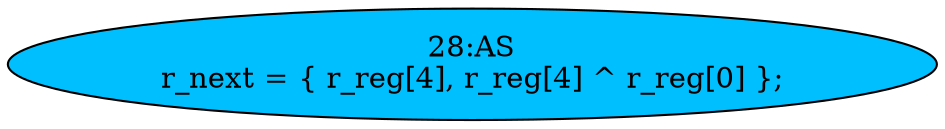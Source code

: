 strict digraph "" {
	node [label="\N"];
	"28:AS"	[ast="<pyverilog.vparser.ast.Assign object at 0x7f9a9d0ae350>",
		def_var="['r_next']",
		fillcolor=deepskyblue,
		label="28:AS
r_next = { r_reg[4], r_reg[4] ^ r_reg[0] };",
		statements="[]",
		style=filled,
		typ=Assign,
		use_var="['r_reg', 'r_reg', 'r_reg']"];
}
